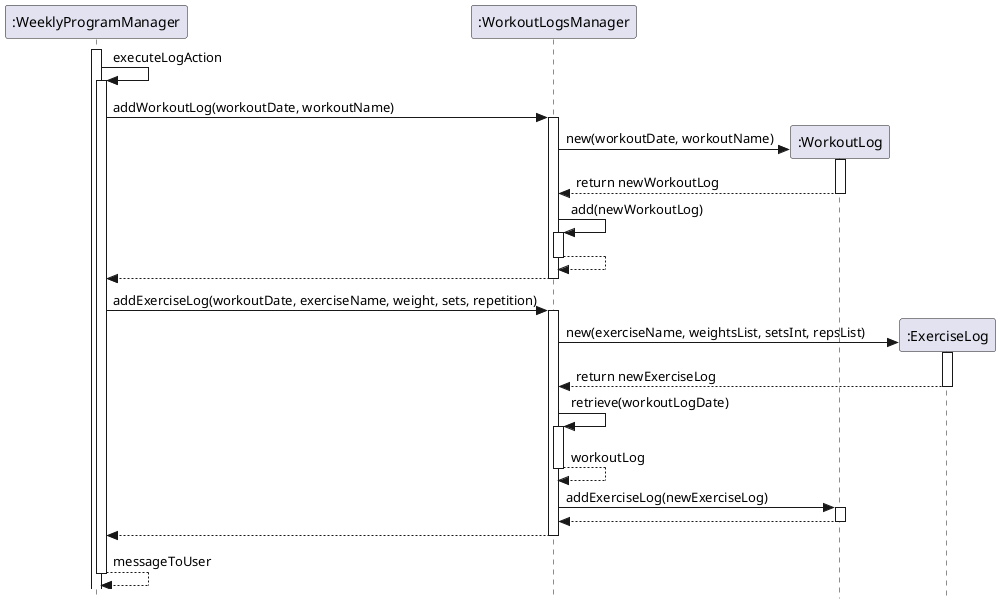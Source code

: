 @startuml SequenceDiagram
skinparam classAttributeIconSize 0
skinparam style strictuml

participant ":WeeklyProgramManager"

activate ":WeeklyProgramManager"
    ":WeeklyProgramManager" -> ":WeeklyProgramManager" : executeLogAction
    activate ":WeeklyProgramManager"
    ":WeeklyProgramManager" -> ":WorkoutLogsManager" : addWorkoutLog(workoutDate, workoutName)
    activate ":WorkoutLogsManager"
    create ":WorkoutLog" as WorkoutLog
    ":WorkoutLogsManager" -> WorkoutLog : new(workoutDate, workoutName)
    activate WorkoutLog
    WorkoutLog --> ":WorkoutLogsManager" : return newWorkoutLog
    deactivate WorkoutLog
    ":WorkoutLogsManager" -> ":WorkoutLogsManager" : add(newWorkoutLog)
    activate ":WorkoutLogsManager"
    ":WorkoutLogsManager" --> ":WorkoutLogsManager"
    deactivate ":WorkoutLogsManager"
    ":WorkoutLogsManager" --> ":WeeklyProgramManager"
    deactivate ":WorkoutLogsManager"
    ":WeeklyProgramManager" -> ":WorkoutLogsManager" : addExerciseLog(workoutDate, exerciseName, weight, sets, repetition)
    activate ":WorkoutLogsManager"
    create ":ExerciseLog" as ExerciseLog
    ":WorkoutLogsManager" -> ExerciseLog : new(exerciseName, weightsList, setsInt, repsList)
    activate ExerciseLog
    ExerciseLog --> ":WorkoutLogsManager" : return newExerciseLog
    deactivate ExerciseLog
    ":WorkoutLogsManager" -> ":WorkoutLogsManager" : retrieve(workoutLogDate)
    activate ":WorkoutLogsManager"
    ":WorkoutLogsManager" --> ":WorkoutLogsManager": workoutLog
    deactivate ":WorkoutLogsManager"
    ":WorkoutLogsManager" -> WorkoutLog : addExerciseLog(newExerciseLog)
    activate WorkoutLog
    WorkoutLog --> ":WorkoutLogsManager"
    deactivate WorkoutLog
    ":WorkoutLogsManager" --> ":WeeklyProgramManager"
    deactivate ":WorkoutLogsManager"
    ":WeeklyProgramManager" --> ":WeeklyProgramManager": messageToUser
    deactivate ":WeeklyProgramManager"
@enduml
